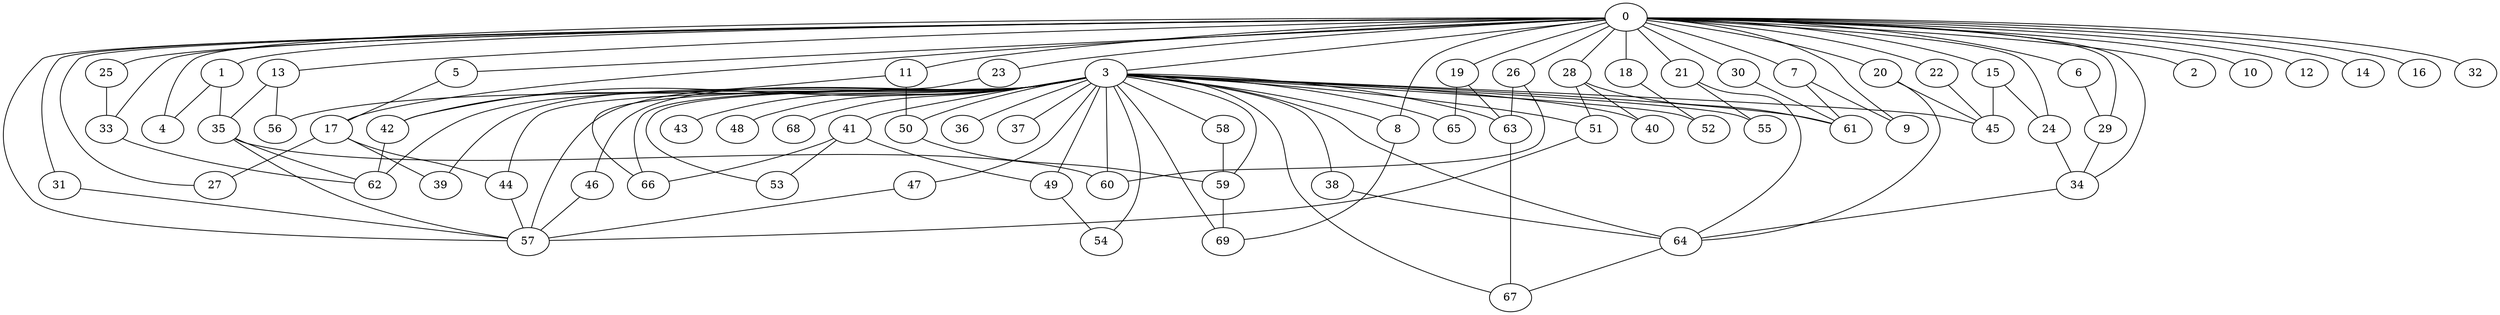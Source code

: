 
graph graphname {
    0 -- 1
0 -- 2
0 -- 3
0 -- 4
0 -- 5
0 -- 6
0 -- 7
0 -- 8
0 -- 9
0 -- 10
0 -- 11
0 -- 12
0 -- 13
0 -- 14
0 -- 15
0 -- 16
0 -- 17
0 -- 18
0 -- 19
0 -- 20
0 -- 21
0 -- 22
0 -- 23
0 -- 24
0 -- 25
0 -- 26
0 -- 27
0 -- 28
0 -- 29
0 -- 30
0 -- 31
0 -- 32
0 -- 33
0 -- 34
0 -- 57
1 -- 35
1 -- 4
3 -- 36
3 -- 37
3 -- 38
3 -- 39
3 -- 40
3 -- 41
3 -- 42
3 -- 43
3 -- 44
3 -- 45
3 -- 46
3 -- 47
3 -- 48
3 -- 49
3 -- 50
3 -- 51
3 -- 52
3 -- 53
3 -- 54
3 -- 55
3 -- 56
3 -- 57
3 -- 58
3 -- 59
3 -- 60
3 -- 61
3 -- 62
3 -- 63
3 -- 64
3 -- 65
3 -- 66
3 -- 67
3 -- 68
3 -- 69
3 -- 8
5 -- 17
6 -- 29
7 -- 9
7 -- 61
8 -- 69
11 -- 42
11 -- 50
13 -- 35
13 -- 56
15 -- 45
15 -- 24
17 -- 44
17 -- 27
17 -- 39
18 -- 52
19 -- 63
19 -- 65
20 -- 64
20 -- 45
21 -- 64
21 -- 55
22 -- 45
23 -- 66
24 -- 34
25 -- 33
26 -- 63
26 -- 60
28 -- 61
28 -- 40
28 -- 51
29 -- 34
30 -- 61
31 -- 57
33 -- 62
34 -- 64
35 -- 62
35 -- 57
35 -- 60
38 -- 64
41 -- 53
41 -- 49
41 -- 66
42 -- 62
44 -- 57
46 -- 57
47 -- 57
49 -- 54
50 -- 59
51 -- 57
58 -- 59
59 -- 69
63 -- 67
64 -- 67

}

